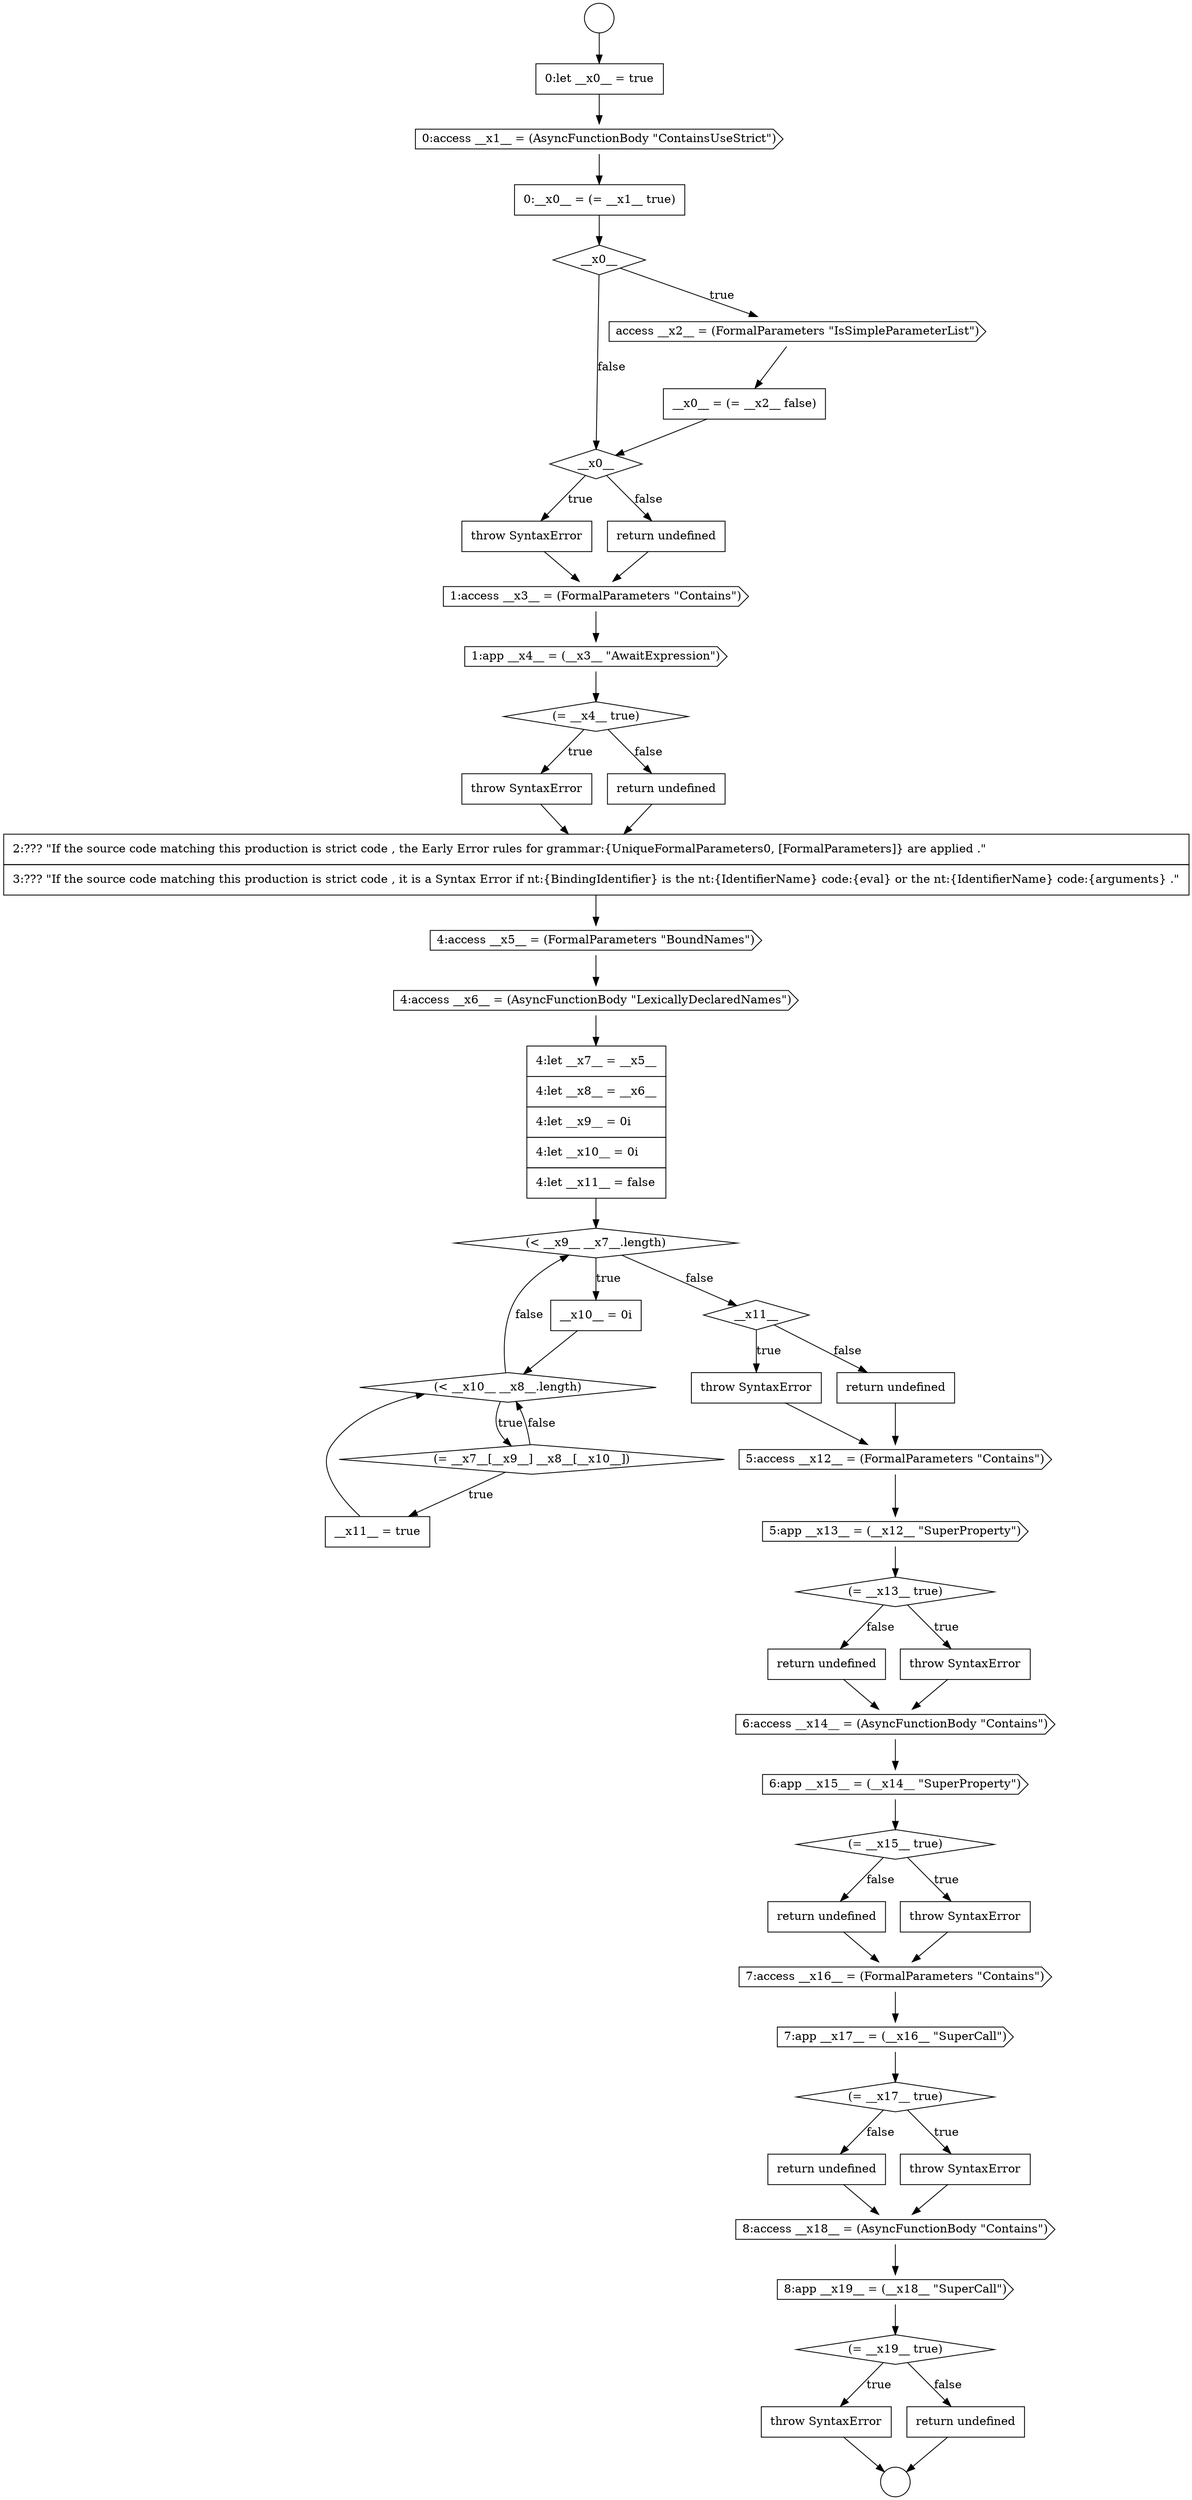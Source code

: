 digraph {
  node18228 [shape=none, margin=0, label=<<font color="black">
    <table border="0" cellborder="1" cellspacing="0" cellpadding="10">
      <tr><td align="left">return undefined</td></tr>
    </table>
  </font>> color="black" fillcolor="white" style=filled]
  node18247 [shape=none, margin=0, label=<<font color="black">
    <table border="0" cellborder="1" cellspacing="0" cellpadding="10">
      <tr><td align="left">throw SyntaxError</td></tr>
    </table>
  </font>> color="black" fillcolor="white" style=filled]
  node18236 [shape=diamond, label=<<font color="black">(= __x15__ true)</font>> color="black" fillcolor="white" style=filled]
  node18215 [shape=none, margin=0, label=<<font color="black">
    <table border="0" cellborder="1" cellspacing="0" cellpadding="10">
      <tr><td align="left">throw SyntaxError</td></tr>
    </table>
  </font>> color="black" fillcolor="white" style=filled]
  node18241 [shape=diamond, label=<<font color="black">(= __x17__ true)</font>> color="black" fillcolor="white" style=filled]
  node18209 [shape=diamond, label=<<font color="black">__x0__</font>> color="black" fillcolor="white" style=filled]
  node18216 [shape=none, margin=0, label=<<font color="black">
    <table border="0" cellborder="1" cellspacing="0" cellpadding="10">
      <tr><td align="left">return undefined</td></tr>
    </table>
  </font>> color="black" fillcolor="white" style=filled]
  node18218 [shape=cds, label=<<font color="black">4:access __x5__ = (FormalParameters &quot;BoundNames&quot;)</font>> color="black" fillcolor="white" style=filled]
  node18235 [shape=cds, label=<<font color="black">6:app __x15__ = (__x14__ &quot;SuperProperty&quot;)</font>> color="black" fillcolor="white" style=filled]
  node18238 [shape=none, margin=0, label=<<font color="black">
    <table border="0" cellborder="1" cellspacing="0" cellpadding="10">
      <tr><td align="left">return undefined</td></tr>
    </table>
  </font>> color="black" fillcolor="white" style=filled]
  node18243 [shape=none, margin=0, label=<<font color="black">
    <table border="0" cellborder="1" cellspacing="0" cellpadding="10">
      <tr><td align="left">return undefined</td></tr>
    </table>
  </font>> color="black" fillcolor="white" style=filled]
  node18226 [shape=diamond, label=<<font color="black">__x11__</font>> color="black" fillcolor="white" style=filled]
  node18234 [shape=cds, label=<<font color="black">6:access __x14__ = (AsyncFunctionBody &quot;Contains&quot;)</font>> color="black" fillcolor="white" style=filled]
  node18237 [shape=none, margin=0, label=<<font color="black">
    <table border="0" cellborder="1" cellspacing="0" cellpadding="10">
      <tr><td align="left">throw SyntaxError</td></tr>
    </table>
  </font>> color="black" fillcolor="white" style=filled]
  node18227 [shape=none, margin=0, label=<<font color="black">
    <table border="0" cellborder="1" cellspacing="0" cellpadding="10">
      <tr><td align="left">throw SyntaxError</td></tr>
    </table>
  </font>> color="black" fillcolor="white" style=filled]
  node18214 [shape=diamond, label=<<font color="black">(= __x4__ true)</font>> color="black" fillcolor="white" style=filled]
  node18233 [shape=none, margin=0, label=<<font color="black">
    <table border="0" cellborder="1" cellspacing="0" cellpadding="10">
      <tr><td align="left">return undefined</td></tr>
    </table>
  </font>> color="black" fillcolor="white" style=filled]
  node18223 [shape=diamond, label=<<font color="black">(&lt; __x10__ __x8__.length)</font>> color="black" fillcolor="white" style=filled]
  node18210 [shape=none, margin=0, label=<<font color="black">
    <table border="0" cellborder="1" cellspacing="0" cellpadding="10">
      <tr><td align="left">throw SyntaxError</td></tr>
    </table>
  </font>> color="black" fillcolor="white" style=filled]
  node18240 [shape=cds, label=<<font color="black">7:app __x17__ = (__x16__ &quot;SuperCall&quot;)</font>> color="black" fillcolor="white" style=filled]
  node18232 [shape=none, margin=0, label=<<font color="black">
    <table border="0" cellborder="1" cellspacing="0" cellpadding="10">
      <tr><td align="left">throw SyntaxError</td></tr>
    </table>
  </font>> color="black" fillcolor="white" style=filled]
  node18207 [shape=cds, label=<<font color="black">access __x2__ = (FormalParameters &quot;IsSimpleParameterList&quot;)</font>> color="black" fillcolor="white" style=filled]
  node18212 [shape=cds, label=<<font color="black">1:access __x3__ = (FormalParameters &quot;Contains&quot;)</font>> color="black" fillcolor="white" style=filled]
  node18239 [shape=cds, label=<<font color="black">7:access __x16__ = (FormalParameters &quot;Contains&quot;)</font>> color="black" fillcolor="white" style=filled]
  node18204 [shape=cds, label=<<font color="black">0:access __x1__ = (AsyncFunctionBody &quot;ContainsUseStrict&quot;)</font>> color="black" fillcolor="white" style=filled]
  node18222 [shape=none, margin=0, label=<<font color="black">
    <table border="0" cellborder="1" cellspacing="0" cellpadding="10">
      <tr><td align="left">__x10__ = 0i</td></tr>
    </table>
  </font>> color="black" fillcolor="white" style=filled]
  node18205 [shape=none, margin=0, label=<<font color="black">
    <table border="0" cellborder="1" cellspacing="0" cellpadding="10">
      <tr><td align="left">0:__x0__ = (= __x1__ true)</td></tr>
    </table>
  </font>> color="black" fillcolor="white" style=filled]
  node18219 [shape=cds, label=<<font color="black">4:access __x6__ = (AsyncFunctionBody &quot;LexicallyDeclaredNames&quot;)</font>> color="black" fillcolor="white" style=filled]
  node18208 [shape=none, margin=0, label=<<font color="black">
    <table border="0" cellborder="1" cellspacing="0" cellpadding="10">
      <tr><td align="left">__x0__ = (= __x2__ false)</td></tr>
    </table>
  </font>> color="black" fillcolor="white" style=filled]
  node18225 [shape=none, margin=0, label=<<font color="black">
    <table border="0" cellborder="1" cellspacing="0" cellpadding="10">
      <tr><td align="left">__x11__ = true</td></tr>
    </table>
  </font>> color="black" fillcolor="white" style=filled]
  node18201 [shape=circle label=" " color="black" fillcolor="white" style=filled]
  node18248 [shape=none, margin=0, label=<<font color="black">
    <table border="0" cellborder="1" cellspacing="0" cellpadding="10">
      <tr><td align="left">return undefined</td></tr>
    </table>
  </font>> color="black" fillcolor="white" style=filled]
  node18229 [shape=cds, label=<<font color="black">5:access __x12__ = (FormalParameters &quot;Contains&quot;)</font>> color="black" fillcolor="white" style=filled]
  node18244 [shape=cds, label=<<font color="black">8:access __x18__ = (AsyncFunctionBody &quot;Contains&quot;)</font>> color="black" fillcolor="white" style=filled]
  node18242 [shape=none, margin=0, label=<<font color="black">
    <table border="0" cellborder="1" cellspacing="0" cellpadding="10">
      <tr><td align="left">throw SyntaxError</td></tr>
    </table>
  </font>> color="black" fillcolor="white" style=filled]
  node18245 [shape=cds, label=<<font color="black">8:app __x19__ = (__x18__ &quot;SuperCall&quot;)</font>> color="black" fillcolor="white" style=filled]
  node18213 [shape=cds, label=<<font color="black">1:app __x4__ = (__x3__ &quot;AwaitExpression&quot;)</font>> color="black" fillcolor="white" style=filled]
  node18230 [shape=cds, label=<<font color="black">5:app __x13__ = (__x12__ &quot;SuperProperty&quot;)</font>> color="black" fillcolor="white" style=filled]
  node18202 [shape=circle label=" " color="black" fillcolor="white" style=filled]
  node18246 [shape=diamond, label=<<font color="black">(= __x19__ true)</font>> color="black" fillcolor="white" style=filled]
  node18211 [shape=none, margin=0, label=<<font color="black">
    <table border="0" cellborder="1" cellspacing="0" cellpadding="10">
      <tr><td align="left">return undefined</td></tr>
    </table>
  </font>> color="black" fillcolor="white" style=filled]
  node18224 [shape=diamond, label=<<font color="black">(= __x7__[__x9__] __x8__[__x10__])</font>> color="black" fillcolor="white" style=filled]
  node18217 [shape=none, margin=0, label=<<font color="black">
    <table border="0" cellborder="1" cellspacing="0" cellpadding="10">
      <tr><td align="left">2:??? &quot;If the source code matching this production is strict code , the Early Error rules for grammar:{UniqueFormalParameters0, [FormalParameters]} are applied .&quot;</td></tr>
      <tr><td align="left">3:??? &quot;If the source code matching this production is strict code , it is a Syntax Error if nt:{BindingIdentifier} is the nt:{IdentifierName} code:{eval} or the nt:{IdentifierName} code:{arguments} .&quot;</td></tr>
    </table>
  </font>> color="black" fillcolor="white" style=filled]
  node18206 [shape=diamond, label=<<font color="black">__x0__</font>> color="black" fillcolor="white" style=filled]
  node18231 [shape=diamond, label=<<font color="black">(= __x13__ true)</font>> color="black" fillcolor="white" style=filled]
  node18220 [shape=none, margin=0, label=<<font color="black">
    <table border="0" cellborder="1" cellspacing="0" cellpadding="10">
      <tr><td align="left">4:let __x7__ = __x5__</td></tr>
      <tr><td align="left">4:let __x8__ = __x6__</td></tr>
      <tr><td align="left">4:let __x9__ = 0i</td></tr>
      <tr><td align="left">4:let __x10__ = 0i</td></tr>
      <tr><td align="left">4:let __x11__ = false</td></tr>
    </table>
  </font>> color="black" fillcolor="white" style=filled]
  node18203 [shape=none, margin=0, label=<<font color="black">
    <table border="0" cellborder="1" cellspacing="0" cellpadding="10">
      <tr><td align="left">0:let __x0__ = true</td></tr>
    </table>
  </font>> color="black" fillcolor="white" style=filled]
  node18221 [shape=diamond, label=<<font color="black">(&lt; __x9__ __x7__.length)</font>> color="black" fillcolor="white" style=filled]
  node18201 -> node18203 [ color="black"]
  node18215 -> node18217 [ color="black"]
  node18225 -> node18223 [ color="black"]
  node18233 -> node18234 [ color="black"]
  node18218 -> node18219 [ color="black"]
  node18203 -> node18204 [ color="black"]
  node18216 -> node18217 [ color="black"]
  node18214 -> node18215 [label=<<font color="black">true</font>> color="black"]
  node18214 -> node18216 [label=<<font color="black">false</font>> color="black"]
  node18212 -> node18213 [ color="black"]
  node18246 -> node18247 [label=<<font color="black">true</font>> color="black"]
  node18246 -> node18248 [label=<<font color="black">false</font>> color="black"]
  node18239 -> node18240 [ color="black"]
  node18217 -> node18218 [ color="black"]
  node18235 -> node18236 [ color="black"]
  node18205 -> node18206 [ color="black"]
  node18223 -> node18224 [label=<<font color="black">true</font>> color="black"]
  node18223 -> node18221 [label=<<font color="black">false</font>> color="black"]
  node18244 -> node18245 [ color="black"]
  node18230 -> node18231 [ color="black"]
  node18231 -> node18232 [label=<<font color="black">true</font>> color="black"]
  node18231 -> node18233 [label=<<font color="black">false</font>> color="black"]
  node18241 -> node18242 [label=<<font color="black">true</font>> color="black"]
  node18241 -> node18243 [label=<<font color="black">false</font>> color="black"]
  node18209 -> node18210 [label=<<font color="black">true</font>> color="black"]
  node18209 -> node18211 [label=<<font color="black">false</font>> color="black"]
  node18224 -> node18225 [label=<<font color="black">true</font>> color="black"]
  node18224 -> node18223 [label=<<font color="black">false</font>> color="black"]
  node18234 -> node18235 [ color="black"]
  node18208 -> node18209 [ color="black"]
  node18247 -> node18202 [ color="black"]
  node18210 -> node18212 [ color="black"]
  node18237 -> node18239 [ color="black"]
  node18226 -> node18227 [label=<<font color="black">true</font>> color="black"]
  node18226 -> node18228 [label=<<font color="black">false</font>> color="black"]
  node18207 -> node18208 [ color="black"]
  node18221 -> node18222 [label=<<font color="black">true</font>> color="black"]
  node18221 -> node18226 [label=<<font color="black">false</font>> color="black"]
  node18248 -> node18202 [ color="black"]
  node18222 -> node18223 [ color="black"]
  node18206 -> node18207 [label=<<font color="black">true</font>> color="black"]
  node18206 -> node18209 [label=<<font color="black">false</font>> color="black"]
  node18242 -> node18244 [ color="black"]
  node18232 -> node18234 [ color="black"]
  node18227 -> node18229 [ color="black"]
  node18213 -> node18214 [ color="black"]
  node18204 -> node18205 [ color="black"]
  node18228 -> node18229 [ color="black"]
  node18220 -> node18221 [ color="black"]
  node18245 -> node18246 [ color="black"]
  node18219 -> node18220 [ color="black"]
  node18240 -> node18241 [ color="black"]
  node18236 -> node18237 [label=<<font color="black">true</font>> color="black"]
  node18236 -> node18238 [label=<<font color="black">false</font>> color="black"]
  node18238 -> node18239 [ color="black"]
  node18229 -> node18230 [ color="black"]
  node18243 -> node18244 [ color="black"]
  node18211 -> node18212 [ color="black"]
}
